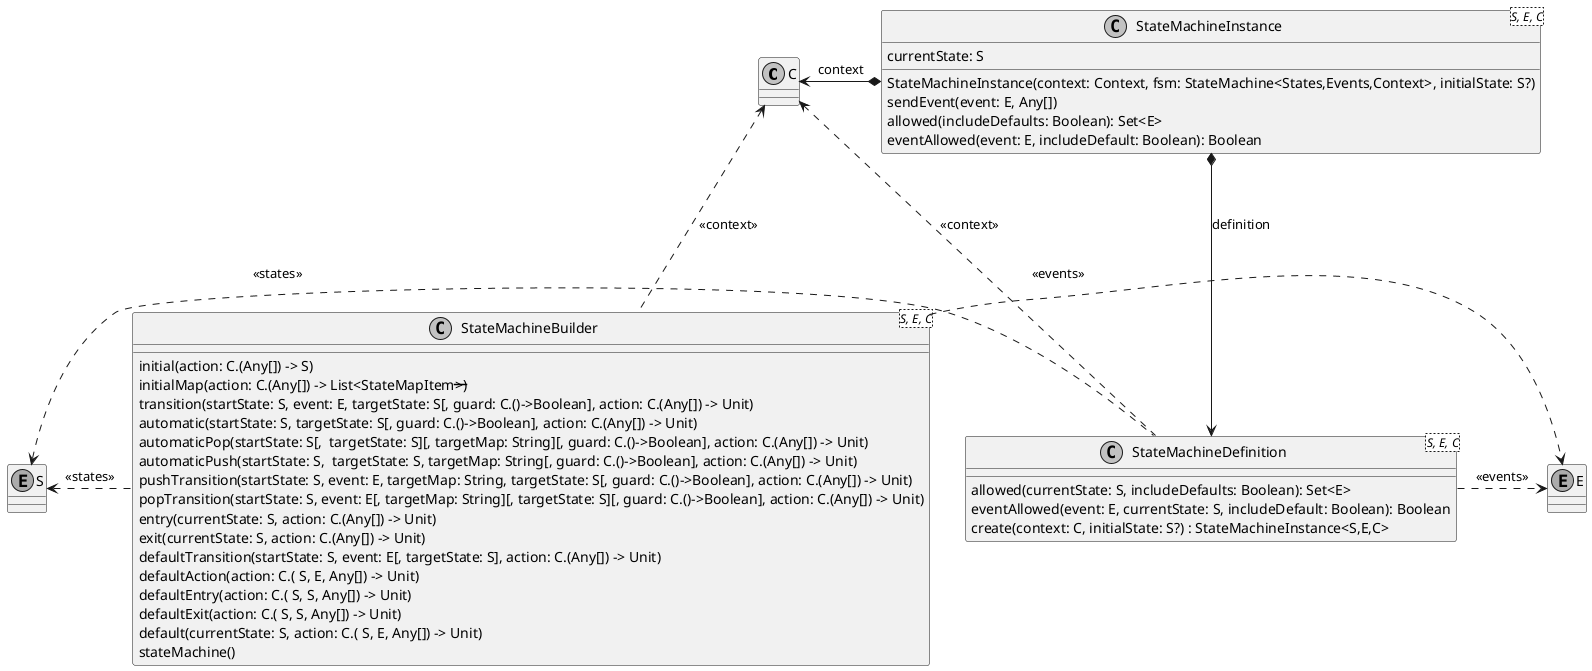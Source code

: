 @startuml

skinparam monochrome true

class C {
}
enum S {
}
enum E {
}

class StateMachineBuilder<S, E, C> {
    initial(action: C.(Any[]) -> S)
    initialMap(action: C.(Any[]) -> List<StateMapItem<S>>)
    transition(startState: S, event: E, targetState: S[, guard: C.()->Boolean], action: C.(Any[]) -> Unit)
    automatic(startState: S, targetState: S[, guard: C.()->Boolean], action: C.(Any[]) -> Unit)
    automaticPop(startState: S[,  targetState: S][, targetMap: String][, guard: C.()->Boolean], action: C.(Any[]) -> Unit)
    automaticPush(startState: S,  targetState: S, targetMap: String[, guard: C.()->Boolean], action: C.(Any[]) -> Unit)
    pushTransition(startState: S, event: E, targetMap: String, targetState: S[, guard: C.()->Boolean], action: C.(Any[]) -> Unit)
    popTransition(startState: S, event: E[, targetMap: String][, targetState: S][, guard: C.()->Boolean], action: C.(Any[]) -> Unit)
    entry(currentState: S, action: C.(Any[]) -> Unit)
    exit(currentState: S, action: C.(Any[]) -> Unit)
    defaultTransition(startState: S, event: E[, targetState: S], action: C.(Any[]) -> Unit)
    defaultAction(action: C.( S, E, Any[]) -> Unit)
    defaultEntry(action: C.( S, S, Any[]) -> Unit)
    defaultExit(action: C.( S, S, Any[]) -> Unit)
    default(currentState: S, action: C.( S, E, Any[]) -> Unit)
    stateMachine()
}

class StateMachineDefinition<S, E, C> {
    allowed(currentState: S, includeDefaults: Boolean): Set<E>
    eventAllowed(event: E, currentState: S, includeDefault: Boolean): Boolean
    create(context: C, initialState: S?) : StateMachineInstance<S,E,C>
}

class StateMachineInstance<S, E, C> {
    StateMachineInstance(context: Context, fsm: StateMachine<States,Events,Context>, initialState: S?)
    currentState: S
    sendEvent(event: E, Any[])
    allowed(includeDefaults: Boolean): Set<E>
    eventAllowed(event: E, includeDefault: Boolean): Boolean
}

StateMachineBuilder .left.> S : <<states>>
StateMachineBuilder .right.> E : <<events>>
StateMachineBuilder .up.> C : <<context>>

StateMachineDefinition .left.> S : <<states>>
StateMachineDefinition .right.> E : <<events>>
StateMachineDefinition .up.> C : <<context>>

StateMachineInstance *---> StateMachineDefinition : definition
StateMachineInstance *-left-> C : context

@enduml
